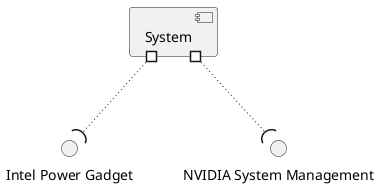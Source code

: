 @startuml

component System
interface "Intel Power Gadget" as IPG
interface "NVIDIA System Management" as NSMI

System #~~( IPG
System #~~( NSMI

@enduml
